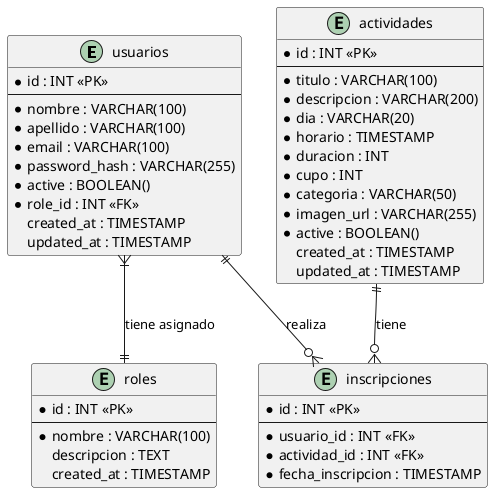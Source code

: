 @startuml

entity "usuarios" {
  * id : INT <<PK>>
  --
  * nombre : VARCHAR(100)
  * apellido : VARCHAR(100)
  * email : VARCHAR(100)
  * password_hash : VARCHAR(255)
  * active : BOOLEAN()
  * role_id : INT <<FK>>
  created_at : TIMESTAMP
  updated_at : TIMESTAMP
}

entity "roles" {
  * id : INT <<PK>>
  --
  * nombre : VARCHAR(100)
  descripcion : TEXT
  created_at : TIMESTAMP
}

entity "actividades" {
  * id : INT <<PK>>
  --
  * titulo : VARCHAR(100)
  * descripcion : VARCHAR(200)
  * dia : VARCHAR(20)
  * horario : TIMESTAMP
  * duracion : INT  
  * cupo : INT
  * categoria : VARCHAR(50)
  * imagen_url : VARCHAR(255)
  * active : BOOLEAN()
  created_at : TIMESTAMP
  updated_at : TIMESTAMP
}

entity "inscripciones" {
  * id : INT <<PK>>
  --
  * usuario_id : INT <<FK>>
  * actividad_id : INT <<FK>>
  * fecha_inscripcion : TIMESTAMP
}

usuarios ||--o{ inscripciones : "realiza"
usuarios }|--|| roles : "tiene asignado"
actividades ||--o{ inscripciones : "tiene"

@enduml
